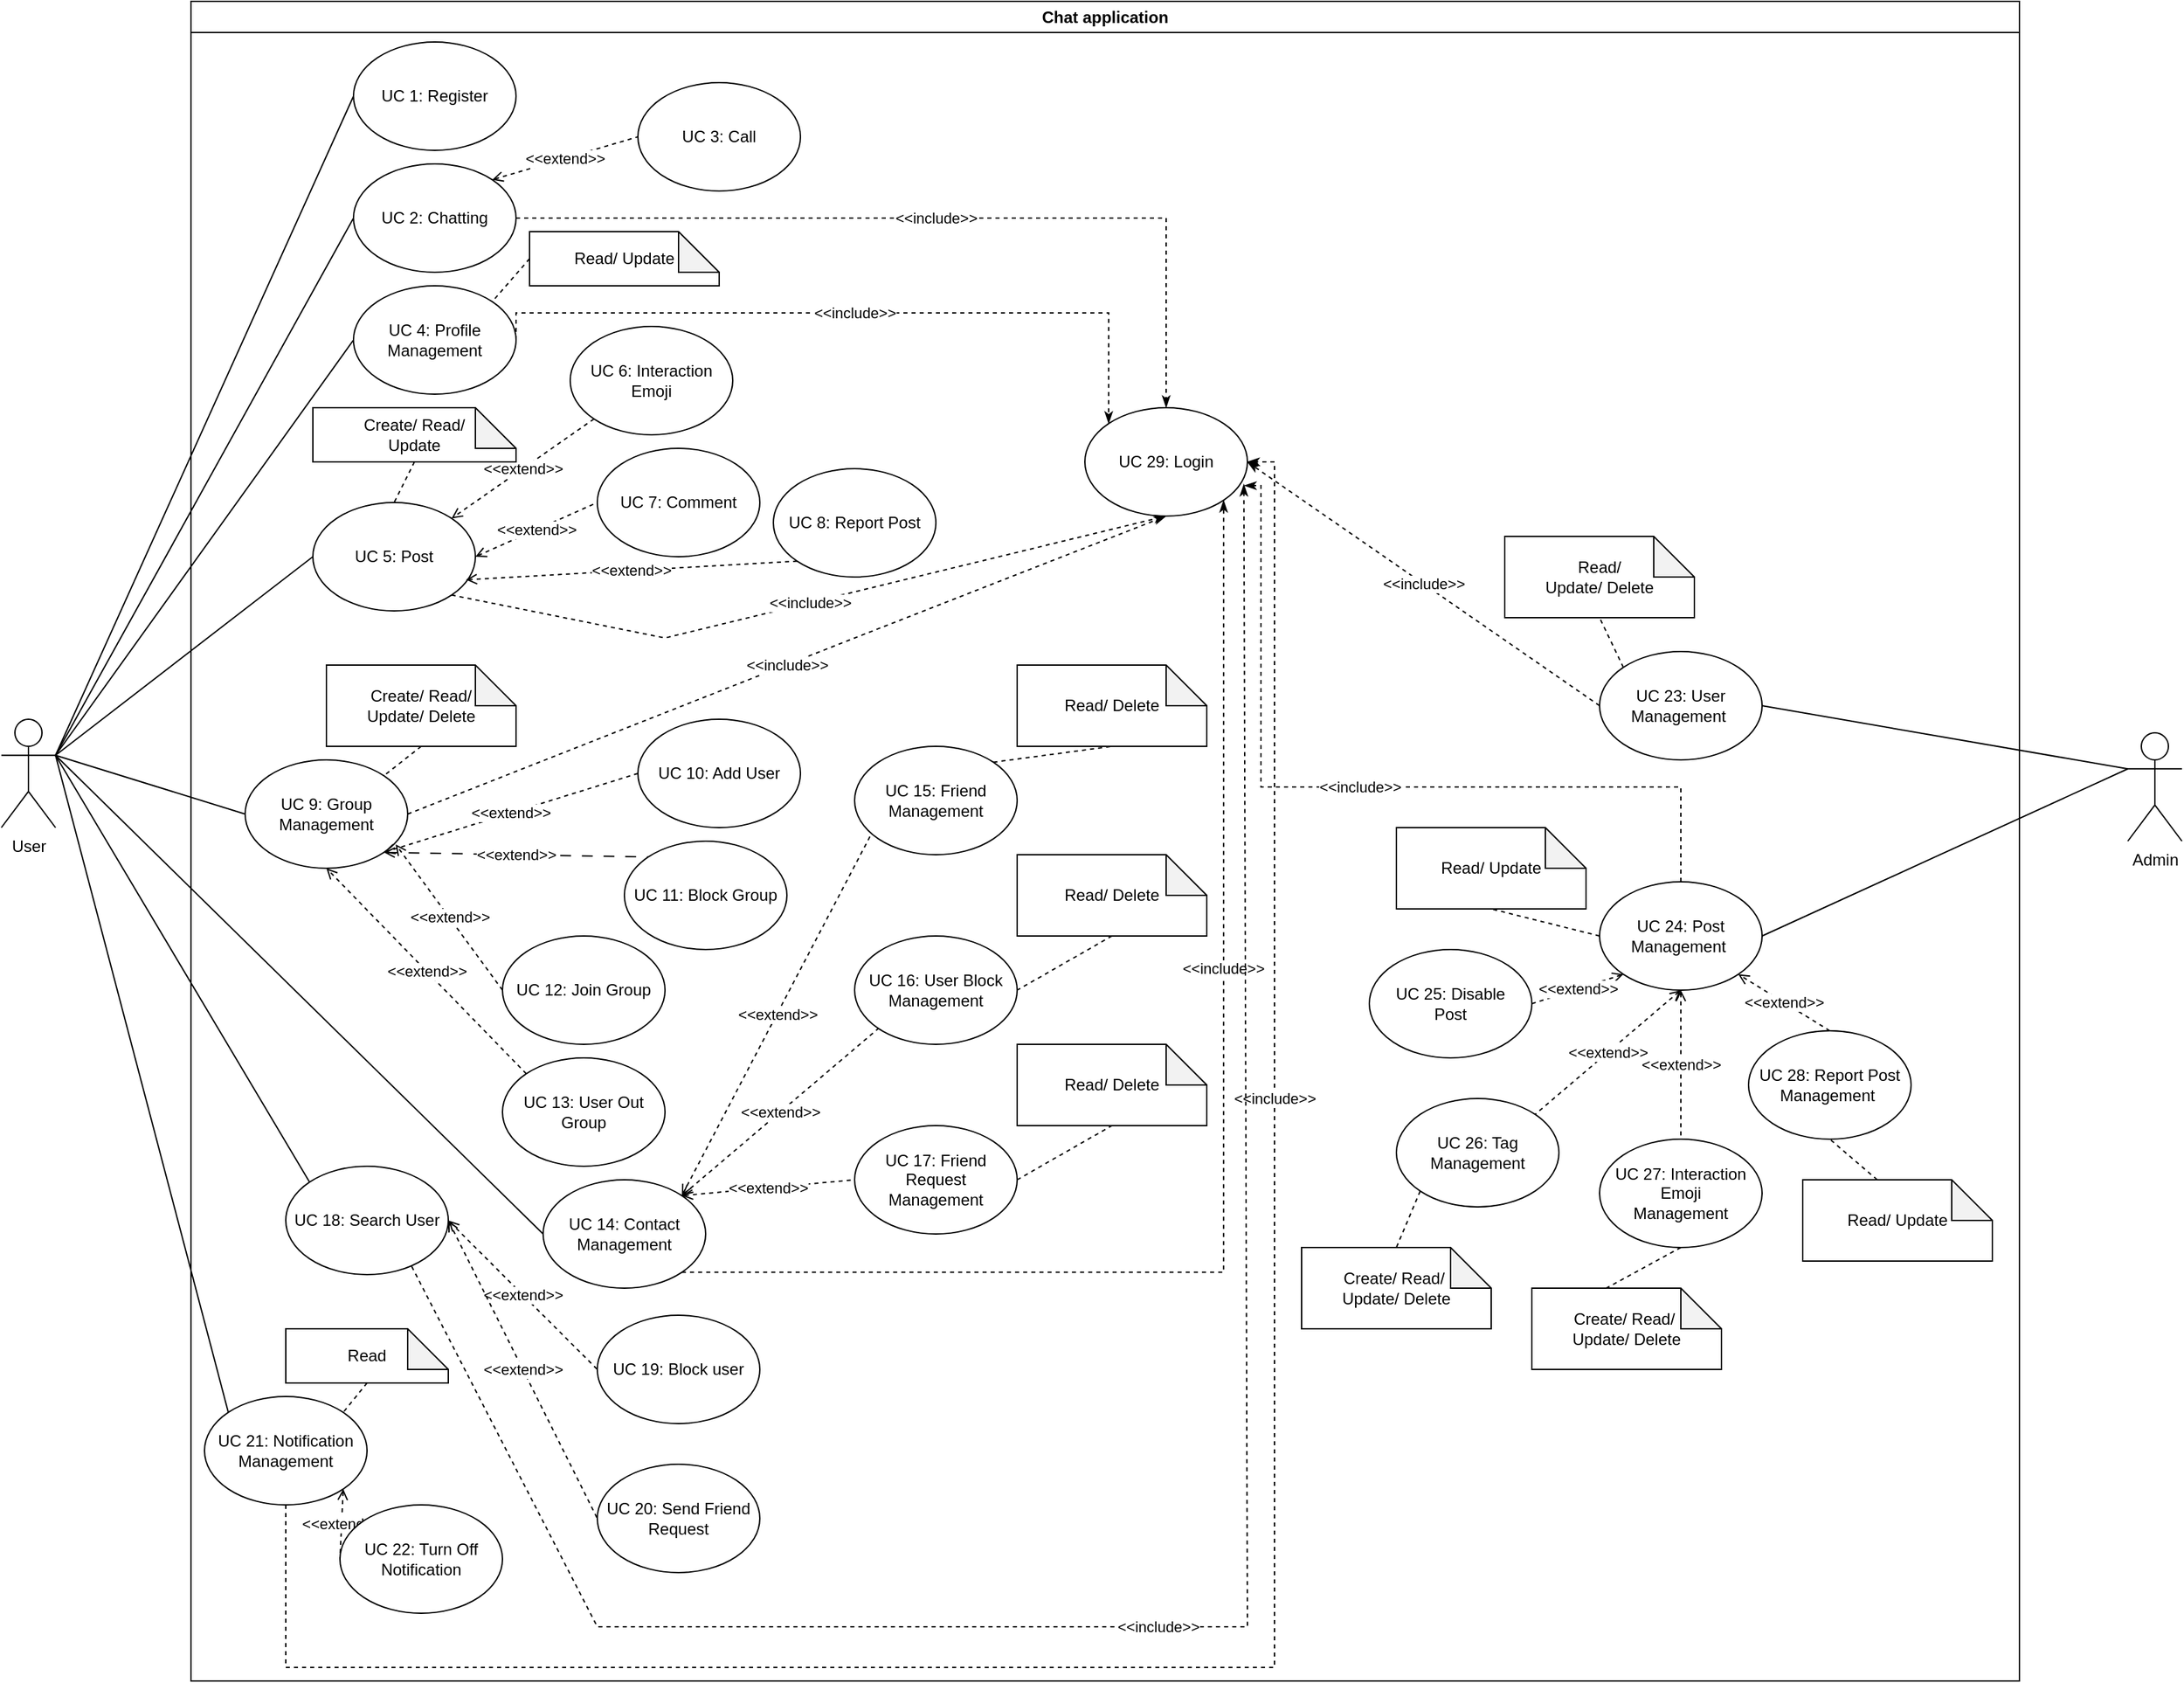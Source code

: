 <mxfile version="24.4.13" type="google">
  <diagram name="Page-1" id="Ml2--7Mu3W2QimChdIFb">
    <mxGraphModel grid="1" page="1" gridSize="10" guides="1" tooltips="1" connect="1" arrows="1" fold="1" pageScale="1" pageWidth="1100" pageHeight="850" math="0" shadow="0">
      <root>
        <mxCell id="0" />
        <mxCell id="1" parent="0" />
        <mxCell id="SbagXuu2np0MPi9SbU4o-1" value="Chat application" style="swimlane;whiteSpace=wrap;html=1;" vertex="1" parent="1">
          <mxGeometry x="150" width="1350" height="1240" as="geometry" />
        </mxCell>
        <mxCell id="SbagXuu2np0MPi9SbU4o-50" value="&amp;lt;&amp;lt;include&amp;gt;&amp;gt;" style="edgeStyle=orthogonalEdgeStyle;rounded=0;orthogonalLoop=1;jettySize=auto;html=1;exitX=1;exitY=0.5;exitDx=0;exitDy=0;entryX=0.5;entryY=0;entryDx=0;entryDy=0;endArrow=classicThin;endFill=1;dashed=1;" edge="1" parent="SbagXuu2np0MPi9SbU4o-1" source="SbagXuu2np0MPi9SbU4o-21" target="SbagXuu2np0MPi9SbU4o-22">
          <mxGeometry relative="1" as="geometry">
            <Array as="points">
              <mxPoint x="720" y="160" />
            </Array>
          </mxGeometry>
        </mxCell>
        <mxCell id="hNtI-ByKM4GzrUsuOYWx-9" value="&amp;lt;&amp;lt;extend&amp;gt;&amp;gt;" style="rounded=0;orthogonalLoop=1;jettySize=auto;html=1;exitX=1;exitY=0;exitDx=0;exitDy=0;entryX=0;entryY=0.5;entryDx=0;entryDy=0;dashed=1;startArrow=open;startFill=0;endArrow=none;endFill=0;" edge="1" parent="SbagXuu2np0MPi9SbU4o-1" source="SbagXuu2np0MPi9SbU4o-21" target="hNtI-ByKM4GzrUsuOYWx-8">
          <mxGeometry relative="1" as="geometry" />
        </mxCell>
        <mxCell id="SbagXuu2np0MPi9SbU4o-21" value="UC 2: Chatting" style="ellipse;whiteSpace=wrap;html=1;" vertex="1" parent="SbagXuu2np0MPi9SbU4o-1">
          <mxGeometry x="120" y="120" width="120" height="80" as="geometry" />
        </mxCell>
        <mxCell id="SbagXuu2np0MPi9SbU4o-22" value="UC 29: Login" style="ellipse;whiteSpace=wrap;html=1;" vertex="1" parent="SbagXuu2np0MPi9SbU4o-1">
          <mxGeometry x="660" y="300" width="120" height="80" as="geometry" />
        </mxCell>
        <mxCell id="SbagXuu2np0MPi9SbU4o-23" value="UC 20: Send Friend&lt;div&gt;Request&lt;/div&gt;" style="ellipse;whiteSpace=wrap;html=1;" vertex="1" parent="SbagXuu2np0MPi9SbU4o-1">
          <mxGeometry x="300" y="1080" width="120" height="80" as="geometry" />
        </mxCell>
        <mxCell id="SbagXuu2np0MPi9SbU4o-25" value="UC 1: Register" style="ellipse;whiteSpace=wrap;html=1;" vertex="1" parent="SbagXuu2np0MPi9SbU4o-1">
          <mxGeometry x="120" y="30" width="120" height="80" as="geometry" />
        </mxCell>
        <mxCell id="SbagXuu2np0MPi9SbU4o-35" value="&amp;lt;&amp;lt;extend&amp;gt;&amp;gt;" style="rounded=0;orthogonalLoop=1;jettySize=auto;html=1;exitX=1;exitY=0.5;exitDx=0;exitDy=0;entryX=0;entryY=0.5;entryDx=0;entryDy=0;startArrow=open;startFill=0;endArrow=none;endFill=0;dashed=1;" edge="1" parent="SbagXuu2np0MPi9SbU4o-1" source="SbagXuu2np0MPi9SbU4o-26" target="SbagXuu2np0MPi9SbU4o-27">
          <mxGeometry relative="1" as="geometry" />
        </mxCell>
        <mxCell id="SbagXuu2np0MPi9SbU4o-49" value="&amp;lt;&amp;lt;include&amp;gt;&amp;gt;" style="rounded=0;orthogonalLoop=1;jettySize=auto;html=1;exitX=1;exitY=1;exitDx=0;exitDy=0;entryX=0.5;entryY=1;entryDx=0;entryDy=0;endArrow=classicThin;endFill=1;dashed=1;" edge="1" parent="SbagXuu2np0MPi9SbU4o-1" source="SbagXuu2np0MPi9SbU4o-26" target="SbagXuu2np0MPi9SbU4o-22">
          <mxGeometry relative="1" as="geometry">
            <Array as="points">
              <mxPoint x="350" y="470" />
            </Array>
          </mxGeometry>
        </mxCell>
        <mxCell id="SbagXuu2np0MPi9SbU4o-26" value="UC 5: Post" style="ellipse;whiteSpace=wrap;html=1;" vertex="1" parent="SbagXuu2np0MPi9SbU4o-1">
          <mxGeometry x="90" y="370" width="120" height="80" as="geometry" />
        </mxCell>
        <mxCell id="SbagXuu2np0MPi9SbU4o-27" value="UC 7: Comment" style="ellipse;whiteSpace=wrap;html=1;" vertex="1" parent="SbagXuu2np0MPi9SbU4o-1">
          <mxGeometry x="300" y="330" width="120" height="80" as="geometry" />
        </mxCell>
        <mxCell id="SbagXuu2np0MPi9SbU4o-28" value="UC 19: Block user" style="ellipse;whiteSpace=wrap;html=1;" vertex="1" parent="SbagXuu2np0MPi9SbU4o-1">
          <mxGeometry x="300" y="970" width="120" height="80" as="geometry" />
        </mxCell>
        <mxCell id="SbagXuu2np0MPi9SbU4o-36" value="&amp;lt;&amp;lt;extend&amp;gt;&amp;gt;" style="rounded=0;orthogonalLoop=1;jettySize=auto;html=1;exitX=1;exitY=0.5;exitDx=0;exitDy=0;entryX=0;entryY=0.5;entryDx=0;entryDy=0;endArrow=none;endFill=0;startArrow=open;startFill=0;dashed=1;" edge="1" parent="SbagXuu2np0MPi9SbU4o-1" source="SbagXuu2np0MPi9SbU4o-53" target="SbagXuu2np0MPi9SbU4o-28">
          <mxGeometry relative="1" as="geometry" />
        </mxCell>
        <mxCell id="SbagXuu2np0MPi9SbU4o-37" value="&amp;lt;&amp;lt;extend&amp;gt;&amp;gt;" style="rounded=0;orthogonalLoop=1;jettySize=auto;html=1;exitX=1;exitY=0.5;exitDx=0;exitDy=0;entryX=0;entryY=0.5;entryDx=0;entryDy=0;endArrow=none;endFill=0;dashed=1;startArrow=open;startFill=0;" edge="1" parent="SbagXuu2np0MPi9SbU4o-1" source="SbagXuu2np0MPi9SbU4o-53" target="SbagXuu2np0MPi9SbU4o-23">
          <mxGeometry relative="1" as="geometry" />
        </mxCell>
        <mxCell id="hNtI-ByKM4GzrUsuOYWx-21" value="&amp;lt;&amp;lt;extend&amp;gt;&amp;gt;" style="rounded=0;orthogonalLoop=1;jettySize=auto;html=1;exitX=1;exitY=0;exitDx=0;exitDy=0;entryX=0;entryY=0.5;entryDx=0;entryDy=0;dashed=1;endArrow=none;endFill=0;startArrow=open;startFill=0;" edge="1" parent="SbagXuu2np0MPi9SbU4o-1" source="SbagXuu2np0MPi9SbU4o-29" target="hNtI-ByKM4GzrUsuOYWx-2">
          <mxGeometry relative="1" as="geometry" />
        </mxCell>
        <mxCell id="hNtI-ByKM4GzrUsuOYWx-22" value="&amp;lt;&amp;lt;extend&amp;gt;&amp;gt;" style="rounded=0;orthogonalLoop=1;jettySize=auto;html=1;exitX=1;exitY=0;exitDx=0;exitDy=0;entryX=0;entryY=1;entryDx=0;entryDy=0;endArrow=none;endFill=0;dashed=1;startArrow=open;startFill=0;" edge="1" parent="SbagXuu2np0MPi9SbU4o-1" source="SbagXuu2np0MPi9SbU4o-29" target="hNtI-ByKM4GzrUsuOYWx-3">
          <mxGeometry relative="1" as="geometry" />
        </mxCell>
        <mxCell id="hNtI-ByKM4GzrUsuOYWx-37" value="&amp;lt;&amp;lt;include&amp;gt;&amp;gt;" style="edgeStyle=orthogonalEdgeStyle;rounded=0;orthogonalLoop=1;jettySize=auto;html=1;exitX=1;exitY=1;exitDx=0;exitDy=0;entryX=1;entryY=1;entryDx=0;entryDy=0;dashed=1;endArrow=classicThin;endFill=1;" edge="1" parent="SbagXuu2np0MPi9SbU4o-1" source="SbagXuu2np0MPi9SbU4o-29" target="SbagXuu2np0MPi9SbU4o-22">
          <mxGeometry x="0.287" relative="1" as="geometry">
            <Array as="points">
              <mxPoint x="762" y="938" />
            </Array>
            <mxPoint as="offset" />
          </mxGeometry>
        </mxCell>
        <mxCell id="SbagXuu2np0MPi9SbU4o-29" value="UC 14: Contact&lt;div&gt;Management&lt;/div&gt;" style="ellipse;whiteSpace=wrap;html=1;" vertex="1" parent="SbagXuu2np0MPi9SbU4o-1">
          <mxGeometry x="260" y="870" width="120" height="80" as="geometry" />
        </mxCell>
        <mxCell id="SbagXuu2np0MPi9SbU4o-39" value="&amp;lt;&amp;lt;extend&amp;gt;&amp;gt;" style="rounded=0;orthogonalLoop=1;jettySize=auto;html=1;exitX=0;exitY=1;exitDx=0;exitDy=0;entryX=1;entryY=0;entryDx=0;entryDy=0;startArrow=none;startFill=0;endArrow=open;endFill=0;dashed=1;" edge="1" parent="SbagXuu2np0MPi9SbU4o-1" source="SbagXuu2np0MPi9SbU4o-38" target="SbagXuu2np0MPi9SbU4o-26">
          <mxGeometry relative="1" as="geometry" />
        </mxCell>
        <mxCell id="SbagXuu2np0MPi9SbU4o-38" value="UC 6: Interaction Emoji" style="ellipse;whiteSpace=wrap;html=1;" vertex="1" parent="SbagXuu2np0MPi9SbU4o-1">
          <mxGeometry x="280" y="240" width="120" height="80" as="geometry" />
        </mxCell>
        <mxCell id="SbagXuu2np0MPi9SbU4o-51" value="&amp;lt;&amp;lt;include&amp;gt;&amp;gt;" style="edgeStyle=orthogonalEdgeStyle;rounded=0;orthogonalLoop=1;jettySize=auto;html=1;exitX=1;exitY=0.5;exitDx=0;exitDy=0;entryX=0;entryY=0;entryDx=0;entryDy=0;dashed=1;endArrow=classicThin;endFill=1;" edge="1" parent="SbagXuu2np0MPi9SbU4o-1" source="SbagXuu2np0MPi9SbU4o-42" target="SbagXuu2np0MPi9SbU4o-22">
          <mxGeometry relative="1" as="geometry">
            <Array as="points">
              <mxPoint x="240" y="230" />
              <mxPoint x="678" y="230" />
            </Array>
          </mxGeometry>
        </mxCell>
        <mxCell id="SbagXuu2np0MPi9SbU4o-42" value="&lt;div&gt;UC 4: Profile&lt;/div&gt;&lt;div&gt;Management&lt;/div&gt;" style="ellipse;whiteSpace=wrap;html=1;" vertex="1" parent="SbagXuu2np0MPi9SbU4o-1">
          <mxGeometry x="120" y="210" width="120" height="80" as="geometry" />
        </mxCell>
        <mxCell id="SbagXuu2np0MPi9SbU4o-53" value="UC 18: Search User" style="ellipse;whiteSpace=wrap;html=1;" vertex="1" parent="SbagXuu2np0MPi9SbU4o-1">
          <mxGeometry x="70" y="860" width="120" height="80" as="geometry" />
        </mxCell>
        <mxCell id="SbagXuu2np0MPi9SbU4o-68" value="&amp;lt;&amp;lt;extend&amp;gt;&amp;gt;" style="rounded=0;orthogonalLoop=1;jettySize=auto;html=1;exitX=1;exitY=1;exitDx=0;exitDy=0;entryX=0;entryY=0;entryDx=0;entryDy=0;dashed=1;dashPattern=8 8;endArrow=none;endFill=0;startArrow=open;startFill=0;" edge="1" parent="SbagXuu2np0MPi9SbU4o-1" source="SbagXuu2np0MPi9SbU4o-62" target="SbagXuu2np0MPi9SbU4o-65">
          <mxGeometry relative="1" as="geometry" />
        </mxCell>
        <mxCell id="hNtI-ByKM4GzrUsuOYWx-36" value="&amp;lt;&amp;lt;include&amp;gt;&amp;gt;" style="rounded=0;orthogonalLoop=1;jettySize=auto;html=1;exitX=1;exitY=0.5;exitDx=0;exitDy=0;entryX=0.5;entryY=1;entryDx=0;entryDy=0;dashed=1;endArrow=classicThin;endFill=1;" edge="1" parent="SbagXuu2np0MPi9SbU4o-1" source="SbagXuu2np0MPi9SbU4o-62" target="SbagXuu2np0MPi9SbU4o-22">
          <mxGeometry relative="1" as="geometry">
            <Array as="points">
              <mxPoint x="490" y="470" />
            </Array>
          </mxGeometry>
        </mxCell>
        <mxCell id="SbagXuu2np0MPi9SbU4o-62" value="UC 9: Group&lt;div&gt;Management&lt;/div&gt;" style="ellipse;whiteSpace=wrap;html=1;" vertex="1" parent="SbagXuu2np0MPi9SbU4o-1">
          <mxGeometry x="40" y="560" width="120" height="80" as="geometry" />
        </mxCell>
        <mxCell id="SbagXuu2np0MPi9SbU4o-65" value="UC 11: Block Group" style="ellipse;whiteSpace=wrap;html=1;" vertex="1" parent="SbagXuu2np0MPi9SbU4o-1">
          <mxGeometry x="320" y="620" width="120" height="80" as="geometry" />
        </mxCell>
        <mxCell id="hNtI-ByKM4GzrUsuOYWx-1" value="UC 15: Friend&lt;div&gt;Management&lt;/div&gt;" style="ellipse;whiteSpace=wrap;html=1;" vertex="1" parent="SbagXuu2np0MPi9SbU4o-1">
          <mxGeometry x="490" y="550" width="120" height="80" as="geometry" />
        </mxCell>
        <mxCell id="hNtI-ByKM4GzrUsuOYWx-2" value="UC 17: Friend Request&lt;div&gt;Management&lt;/div&gt;" style="ellipse;whiteSpace=wrap;html=1;" vertex="1" parent="SbagXuu2np0MPi9SbU4o-1">
          <mxGeometry x="490" y="830" width="120" height="80" as="geometry" />
        </mxCell>
        <mxCell id="hNtI-ByKM4GzrUsuOYWx-3" value="UC 16: User Block&lt;div&gt;Management&lt;/div&gt;" style="ellipse;whiteSpace=wrap;html=1;" vertex="1" parent="SbagXuu2np0MPi9SbU4o-1">
          <mxGeometry x="490" y="690" width="120" height="80" as="geometry" />
        </mxCell>
        <mxCell id="hNtI-ByKM4GzrUsuOYWx-5" value="&amp;lt;&amp;lt;extend&amp;gt;&amp;gt;" style="rounded=0;orthogonalLoop=1;jettySize=auto;html=1;exitX=0;exitY=0.5;exitDx=0;exitDy=0;entryX=1;entryY=1;entryDx=0;entryDy=0;endArrow=open;endFill=0;dashed=1;" edge="1" parent="SbagXuu2np0MPi9SbU4o-1" source="hNtI-ByKM4GzrUsuOYWx-4" target="SbagXuu2np0MPi9SbU4o-62">
          <mxGeometry relative="1" as="geometry" />
        </mxCell>
        <mxCell id="hNtI-ByKM4GzrUsuOYWx-4" value="UC 10: Add User" style="ellipse;whiteSpace=wrap;html=1;" vertex="1" parent="SbagXuu2np0MPi9SbU4o-1">
          <mxGeometry x="330" y="530" width="120" height="80" as="geometry" />
        </mxCell>
        <mxCell id="hNtI-ByKM4GzrUsuOYWx-7" style="rounded=0;orthogonalLoop=1;jettySize=auto;html=1;exitX=0.5;exitY=1;exitDx=0;exitDy=0;exitPerimeter=0;entryX=1;entryY=0;entryDx=0;entryDy=0;endArrow=none;endFill=0;dashed=1;" edge="1" parent="SbagXuu2np0MPi9SbU4o-1" source="hNtI-ByKM4GzrUsuOYWx-6" target="SbagXuu2np0MPi9SbU4o-62">
          <mxGeometry relative="1" as="geometry" />
        </mxCell>
        <mxCell id="hNtI-ByKM4GzrUsuOYWx-6" value="Create/ Read/&lt;div&gt;Update/ Delete&lt;/div&gt;" style="shape=note;whiteSpace=wrap;html=1;backgroundOutline=1;darkOpacity=0.05;" vertex="1" parent="SbagXuu2np0MPi9SbU4o-1">
          <mxGeometry x="100" y="490" width="140" height="60" as="geometry" />
        </mxCell>
        <mxCell id="hNtI-ByKM4GzrUsuOYWx-8" value="UC 3: Call" style="ellipse;whiteSpace=wrap;html=1;" vertex="1" parent="SbagXuu2np0MPi9SbU4o-1">
          <mxGeometry x="330" y="60" width="120" height="80" as="geometry" />
        </mxCell>
        <mxCell id="hNtI-ByKM4GzrUsuOYWx-11" value="&amp;lt;&amp;lt;extend&amp;gt;&amp;gt;" style="rounded=0;orthogonalLoop=1;jettySize=auto;html=1;exitX=0;exitY=0.5;exitDx=0;exitDy=0;dashed=1;entryX=0.926;entryY=0.779;entryDx=0;entryDy=0;entryPerimeter=0;endArrow=open;endFill=0;" edge="1" parent="SbagXuu2np0MPi9SbU4o-1" source="hNtI-ByKM4GzrUsuOYWx-10" target="SbagXuu2np0MPi9SbU4o-62">
          <mxGeometry relative="1" as="geometry">
            <mxPoint x="150" y="630" as="targetPoint" />
          </mxGeometry>
        </mxCell>
        <mxCell id="hNtI-ByKM4GzrUsuOYWx-10" value="UC 12: Join Group" style="ellipse;whiteSpace=wrap;html=1;" vertex="1" parent="SbagXuu2np0MPi9SbU4o-1">
          <mxGeometry x="230" y="690" width="120" height="80" as="geometry" />
        </mxCell>
        <mxCell id="hNtI-ByKM4GzrUsuOYWx-25" value="&amp;lt;&amp;lt;extend&amp;gt;&amp;gt;" style="rounded=0;orthogonalLoop=1;jettySize=auto;html=1;exitX=1;exitY=1;exitDx=0;exitDy=0;entryX=0;entryY=0.5;entryDx=0;entryDy=0;dashed=1;endArrow=none;endFill=0;startArrow=open;startFill=0;" edge="1" parent="SbagXuu2np0MPi9SbU4o-1" source="hNtI-ByKM4GzrUsuOYWx-14" target="hNtI-ByKM4GzrUsuOYWx-20">
          <mxGeometry relative="1" as="geometry" />
        </mxCell>
        <mxCell id="hNtI-ByKM4GzrUsuOYWx-38" value="&amp;lt;&amp;lt;include&amp;gt;&amp;gt;" style="edgeStyle=orthogonalEdgeStyle;rounded=0;orthogonalLoop=1;jettySize=auto;html=1;exitX=0.5;exitY=1;exitDx=0;exitDy=0;entryX=1;entryY=0.5;entryDx=0;entryDy=0;dashed=1;endArrow=classicThin;endFill=1;" edge="1" parent="SbagXuu2np0MPi9SbU4o-1" source="hNtI-ByKM4GzrUsuOYWx-14" target="SbagXuu2np0MPi9SbU4o-22">
          <mxGeometry x="0.443" relative="1" as="geometry">
            <Array as="points">
              <mxPoint x="70" y="1230" />
              <mxPoint x="800" y="1230" />
              <mxPoint x="800" y="340" />
            </Array>
            <mxPoint as="offset" />
          </mxGeometry>
        </mxCell>
        <mxCell id="hNtI-ByKM4GzrUsuOYWx-14" value="&lt;div&gt;UC 21: Notification Management&lt;/div&gt;" style="ellipse;whiteSpace=wrap;html=1;" vertex="1" parent="SbagXuu2np0MPi9SbU4o-1">
          <mxGeometry x="10" y="1030" width="120" height="80" as="geometry" />
        </mxCell>
        <mxCell id="hNtI-ByKM4GzrUsuOYWx-17" style="rounded=0;orthogonalLoop=1;jettySize=auto;html=1;exitX=0.5;exitY=1;exitDx=0;exitDy=0;exitPerimeter=0;entryX=0.5;entryY=0;entryDx=0;entryDy=0;dashed=1;endArrow=none;endFill=0;" edge="1" parent="SbagXuu2np0MPi9SbU4o-1" source="hNtI-ByKM4GzrUsuOYWx-16" target="SbagXuu2np0MPi9SbU4o-26">
          <mxGeometry relative="1" as="geometry" />
        </mxCell>
        <mxCell id="hNtI-ByKM4GzrUsuOYWx-16" value="Create/ Read/&lt;div&gt;&lt;span style=&quot;background-color: initial;&quot;&gt;Update&lt;/span&gt;&lt;/div&gt;" style="shape=note;whiteSpace=wrap;html=1;backgroundOutline=1;darkOpacity=0.05;align=center;" vertex="1" parent="SbagXuu2np0MPi9SbU4o-1">
          <mxGeometry x="90" y="300" width="150" height="40" as="geometry" />
        </mxCell>
        <mxCell id="hNtI-ByKM4GzrUsuOYWx-19" style="rounded=0;orthogonalLoop=1;jettySize=auto;html=1;exitX=0;exitY=0.5;exitDx=0;exitDy=0;exitPerimeter=0;entryX=1;entryY=0;entryDx=0;entryDy=0;dashed=1;endArrow=none;endFill=0;" edge="1" parent="SbagXuu2np0MPi9SbU4o-1" source="hNtI-ByKM4GzrUsuOYWx-18" target="SbagXuu2np0MPi9SbU4o-42">
          <mxGeometry relative="1" as="geometry" />
        </mxCell>
        <mxCell id="hNtI-ByKM4GzrUsuOYWx-18" value="Read/&amp;nbsp;&lt;span style=&quot;background-color: initial;&quot;&gt;Update&lt;/span&gt;" style="shape=note;whiteSpace=wrap;html=1;backgroundOutline=1;darkOpacity=0.05;" vertex="1" parent="SbagXuu2np0MPi9SbU4o-1">
          <mxGeometry x="250" y="170" width="140" height="40" as="geometry" />
        </mxCell>
        <mxCell id="hNtI-ByKM4GzrUsuOYWx-20" value="&lt;div&gt;UC 22: Turn Off&lt;/div&gt;&lt;div&gt;Notification&lt;/div&gt;" style="ellipse;whiteSpace=wrap;html=1;" vertex="1" parent="SbagXuu2np0MPi9SbU4o-1">
          <mxGeometry x="110" y="1110" width="120" height="80" as="geometry" />
        </mxCell>
        <mxCell id="hNtI-ByKM4GzrUsuOYWx-23" value="&amp;lt;&amp;lt;extend&amp;gt;&amp;gt;" style="rounded=0;orthogonalLoop=1;jettySize=auto;html=1;exitX=1;exitY=0;exitDx=0;exitDy=0;entryX=0.103;entryY=0.808;entryDx=0;entryDy=0;entryPerimeter=0;dashed=1;endArrow=none;endFill=0;startArrow=open;startFill=0;" edge="1" parent="SbagXuu2np0MPi9SbU4o-1" source="SbagXuu2np0MPi9SbU4o-29" target="hNtI-ByKM4GzrUsuOYWx-1">
          <mxGeometry relative="1" as="geometry" />
        </mxCell>
        <mxCell id="hNtI-ByKM4GzrUsuOYWx-26" style="rounded=0;orthogonalLoop=1;jettySize=auto;html=1;exitX=0.5;exitY=1;exitDx=0;exitDy=0;exitPerimeter=0;entryX=1;entryY=0;entryDx=0;entryDy=0;dashed=1;endArrow=none;endFill=0;" edge="1" parent="SbagXuu2np0MPi9SbU4o-1" source="hNtI-ByKM4GzrUsuOYWx-24" target="hNtI-ByKM4GzrUsuOYWx-14">
          <mxGeometry relative="1" as="geometry" />
        </mxCell>
        <mxCell id="hNtI-ByKM4GzrUsuOYWx-24" value="Read" style="shape=note;whiteSpace=wrap;html=1;backgroundOutline=1;darkOpacity=0.05;" vertex="1" parent="SbagXuu2np0MPi9SbU4o-1">
          <mxGeometry x="70" y="980" width="120" height="40" as="geometry" />
        </mxCell>
        <mxCell id="hNtI-ByKM4GzrUsuOYWx-28" value="Read/&amp;nbsp;&lt;span style=&quot;background-color: initial;&quot;&gt;Delete&lt;/span&gt;" style="shape=note;whiteSpace=wrap;html=1;backgroundOutline=1;darkOpacity=0.05;" vertex="1" parent="SbagXuu2np0MPi9SbU4o-1">
          <mxGeometry x="610" y="490" width="140" height="60" as="geometry" />
        </mxCell>
        <mxCell id="hNtI-ByKM4GzrUsuOYWx-29" style="rounded=0;orthogonalLoop=1;jettySize=auto;html=1;exitX=1;exitY=0;exitDx=0;exitDy=0;entryX=0.5;entryY=1;entryDx=0;entryDy=0;entryPerimeter=0;dashed=1;endArrow=none;endFill=0;" edge="1" parent="SbagXuu2np0MPi9SbU4o-1" source="hNtI-ByKM4GzrUsuOYWx-1" target="hNtI-ByKM4GzrUsuOYWx-28">
          <mxGeometry relative="1" as="geometry" />
        </mxCell>
        <mxCell id="hNtI-ByKM4GzrUsuOYWx-31" style="rounded=0;orthogonalLoop=1;jettySize=auto;html=1;exitX=0.5;exitY=1;exitDx=0;exitDy=0;exitPerimeter=0;entryX=1;entryY=0.5;entryDx=0;entryDy=0;dashed=1;endArrow=none;endFill=0;" edge="1" parent="SbagXuu2np0MPi9SbU4o-1" source="hNtI-ByKM4GzrUsuOYWx-30" target="hNtI-ByKM4GzrUsuOYWx-3">
          <mxGeometry relative="1" as="geometry" />
        </mxCell>
        <mxCell id="hNtI-ByKM4GzrUsuOYWx-30" value="Read/&amp;nbsp;&lt;span style=&quot;background-color: initial;&quot;&gt;Delete&lt;/span&gt;" style="shape=note;whiteSpace=wrap;html=1;backgroundOutline=1;darkOpacity=0.05;" vertex="1" parent="SbagXuu2np0MPi9SbU4o-1">
          <mxGeometry x="610" y="630" width="140" height="60" as="geometry" />
        </mxCell>
        <mxCell id="hNtI-ByKM4GzrUsuOYWx-32" value="Read/&amp;nbsp;&lt;span style=&quot;background-color: initial;&quot;&gt;Delete&lt;/span&gt;" style="shape=note;whiteSpace=wrap;html=1;backgroundOutline=1;darkOpacity=0.05;" vertex="1" parent="SbagXuu2np0MPi9SbU4o-1">
          <mxGeometry x="610" y="770" width="140" height="60" as="geometry" />
        </mxCell>
        <mxCell id="hNtI-ByKM4GzrUsuOYWx-33" style="rounded=0;orthogonalLoop=1;jettySize=auto;html=1;exitX=1;exitY=0.5;exitDx=0;exitDy=0;entryX=0.5;entryY=1;entryDx=0;entryDy=0;entryPerimeter=0;dashed=1;endArrow=none;endFill=0;" edge="1" parent="SbagXuu2np0MPi9SbU4o-1" source="hNtI-ByKM4GzrUsuOYWx-2" target="hNtI-ByKM4GzrUsuOYWx-32">
          <mxGeometry relative="1" as="geometry" />
        </mxCell>
        <mxCell id="hNtI-ByKM4GzrUsuOYWx-40" value="&amp;lt;&amp;lt;include&amp;gt;&amp;gt;" style="rounded=0;orthogonalLoop=1;jettySize=auto;html=1;exitX=0.775;exitY=0.925;exitDx=0;exitDy=0;entryX=0.978;entryY=0.705;entryDx=0;entryDy=0;entryPerimeter=0;elbow=vertical;dashed=1;endArrow=classicThin;endFill=1;exitPerimeter=0;" edge="1" parent="SbagXuu2np0MPi9SbU4o-1" source="SbagXuu2np0MPi9SbU4o-53" target="SbagXuu2np0MPi9SbU4o-22">
          <mxGeometry x="-0.121" relative="1" as="geometry">
            <Array as="points">
              <mxPoint x="300" y="1200" />
              <mxPoint x="540" y="1200" />
              <mxPoint x="780" y="1200" />
            </Array>
            <mxPoint as="offset" />
          </mxGeometry>
        </mxCell>
        <mxCell id="hNtI-ByKM4GzrUsuOYWx-54" value="&amp;lt;&amp;lt;include&amp;gt;&amp;gt;" style="rounded=0;orthogonalLoop=1;jettySize=auto;html=1;exitX=0;exitY=0.5;exitDx=0;exitDy=0;entryX=1;entryY=0.5;entryDx=0;entryDy=0;dashed=1;endArrow=classicThin;endFill=1;" edge="1" parent="SbagXuu2np0MPi9SbU4o-1" source="hNtI-ByKM4GzrUsuOYWx-43" target="SbagXuu2np0MPi9SbU4o-22">
          <mxGeometry relative="1" as="geometry" />
        </mxCell>
        <mxCell id="hNtI-ByKM4GzrUsuOYWx-43" value="UC 23: User Management&amp;nbsp;" style="ellipse;whiteSpace=wrap;html=1;" vertex="1" parent="SbagXuu2np0MPi9SbU4o-1">
          <mxGeometry x="1040" y="480" width="120" height="80" as="geometry" />
        </mxCell>
        <mxCell id="a31smsUoEEwaKLFx54xg-74" value="&amp;lt;&amp;lt;extend&amp;gt;&amp;gt;" style="rounded=0;orthogonalLoop=1;jettySize=auto;html=1;exitX=0.5;exitY=1;exitDx=0;exitDy=0;entryX=1;entryY=0;entryDx=0;entryDy=0;dashed=1;endArrow=none;endFill=0;startArrow=open;startFill=0;" edge="1" parent="SbagXuu2np0MPi9SbU4o-1" source="hNtI-ByKM4GzrUsuOYWx-44" target="a31smsUoEEwaKLFx54xg-73">
          <mxGeometry relative="1" as="geometry" />
        </mxCell>
        <mxCell id="hNtI-ByKM4GzrUsuOYWx-44" value="UC 24: Post Management&amp;nbsp;" style="ellipse;whiteSpace=wrap;html=1;" vertex="1" parent="SbagXuu2np0MPi9SbU4o-1">
          <mxGeometry x="1040" y="650" width="120" height="80" as="geometry" />
        </mxCell>
        <mxCell id="hNtI-ByKM4GzrUsuOYWx-45" value="&lt;div&gt;Read/ Update&lt;/div&gt;" style="shape=note;whiteSpace=wrap;html=1;backgroundOutline=1;darkOpacity=0.05;" vertex="1" parent="SbagXuu2np0MPi9SbU4o-1">
          <mxGeometry x="890" y="610" width="140" height="60" as="geometry" />
        </mxCell>
        <mxCell id="hNtI-ByKM4GzrUsuOYWx-46" style="rounded=0;orthogonalLoop=1;jettySize=auto;html=1;exitX=0;exitY=0.5;exitDx=0;exitDy=0;entryX=0.5;entryY=1;entryDx=0;entryDy=0;entryPerimeter=0;dashed=1;endArrow=none;endFill=0;" edge="1" parent="SbagXuu2np0MPi9SbU4o-1" source="hNtI-ByKM4GzrUsuOYWx-44" target="hNtI-ByKM4GzrUsuOYWx-45">
          <mxGeometry relative="1" as="geometry" />
        </mxCell>
        <mxCell id="hNtI-ByKM4GzrUsuOYWx-48" value="&amp;lt;&amp;lt;extend&amp;gt;&amp;gt;" style="rounded=0;orthogonalLoop=1;jettySize=auto;html=1;exitX=1;exitY=0.5;exitDx=0;exitDy=0;entryX=0;entryY=1;entryDx=0;entryDy=0;startArrow=none;startFill=0;endArrow=open;endFill=0;dashed=1;" edge="1" parent="SbagXuu2np0MPi9SbU4o-1" source="hNtI-ByKM4GzrUsuOYWx-47" target="hNtI-ByKM4GzrUsuOYWx-44">
          <mxGeometry relative="1" as="geometry" />
        </mxCell>
        <mxCell id="hNtI-ByKM4GzrUsuOYWx-47" value="UC 25: Disable&lt;div&gt;Post&lt;/div&gt;" style="ellipse;whiteSpace=wrap;html=1;" vertex="1" parent="SbagXuu2np0MPi9SbU4o-1">
          <mxGeometry x="870" y="700" width="120" height="80" as="geometry" />
        </mxCell>
        <mxCell id="hNtI-ByKM4GzrUsuOYWx-49" value="Read/&lt;div&gt;Update/ Delete&lt;/div&gt;" style="shape=note;whiteSpace=wrap;html=1;backgroundOutline=1;darkOpacity=0.05;" vertex="1" parent="SbagXuu2np0MPi9SbU4o-1">
          <mxGeometry x="970" y="395" width="140" height="60" as="geometry" />
        </mxCell>
        <mxCell id="hNtI-ByKM4GzrUsuOYWx-50" style="rounded=0;orthogonalLoop=1;jettySize=auto;html=1;exitX=0;exitY=0;exitDx=0;exitDy=0;entryX=0.5;entryY=1;entryDx=0;entryDy=0;entryPerimeter=0;endArrow=none;endFill=0;dashed=1;" edge="1" parent="SbagXuu2np0MPi9SbU4o-1" source="hNtI-ByKM4GzrUsuOYWx-43" target="hNtI-ByKM4GzrUsuOYWx-49">
          <mxGeometry relative="1" as="geometry" />
        </mxCell>
        <mxCell id="hNtI-ByKM4GzrUsuOYWx-53" value="&amp;lt;&amp;lt;include&amp;gt;&amp;gt;" style="edgeStyle=orthogonalEdgeStyle;rounded=0;orthogonalLoop=1;jettySize=auto;html=1;exitX=0.5;exitY=0;exitDx=0;exitDy=0;entryX=0.981;entryY=0.719;entryDx=0;entryDy=0;entryPerimeter=0;endArrow=classicThin;endFill=1;dashed=1;" edge="1" parent="SbagXuu2np0MPi9SbU4o-1" source="hNtI-ByKM4GzrUsuOYWx-44" target="SbagXuu2np0MPi9SbU4o-22">
          <mxGeometry relative="1" as="geometry">
            <Array as="points">
              <mxPoint x="1100" y="580" />
              <mxPoint x="790" y="580" />
              <mxPoint x="790" y="358" />
            </Array>
          </mxGeometry>
        </mxCell>
        <mxCell id="LUDOWmtmK37fSjG7q1CI-3" value="&amp;lt;&amp;lt;extend&amp;gt;&amp;gt;" style="rounded=0;orthogonalLoop=1;jettySize=auto;html=1;exitX=0;exitY=0;exitDx=0;exitDy=0;entryX=0.5;entryY=1;entryDx=0;entryDy=0;dashed=1;endArrow=open;endFill=0;" edge="1" parent="SbagXuu2np0MPi9SbU4o-1" source="LUDOWmtmK37fSjG7q1CI-2" target="SbagXuu2np0MPi9SbU4o-62">
          <mxGeometry relative="1" as="geometry" />
        </mxCell>
        <mxCell id="LUDOWmtmK37fSjG7q1CI-2" value="UC 13: User Out Group" style="ellipse;whiteSpace=wrap;html=1;" vertex="1" parent="SbagXuu2np0MPi9SbU4o-1">
          <mxGeometry x="230" y="780" width="120" height="80" as="geometry" />
        </mxCell>
        <mxCell id="a31smsUoEEwaKLFx54xg-3" value="&amp;lt;&amp;lt;extend&amp;gt;&amp;gt;" style="rounded=0;orthogonalLoop=1;jettySize=auto;html=1;exitX=0;exitY=1;exitDx=0;exitDy=0;entryX=0.942;entryY=0.713;entryDx=0;entryDy=0;dashed=1;endArrow=open;endFill=0;entryPerimeter=0;" edge="1" parent="SbagXuu2np0MPi9SbU4o-1" source="a31smsUoEEwaKLFx54xg-2" target="SbagXuu2np0MPi9SbU4o-26">
          <mxGeometry relative="1" as="geometry" />
        </mxCell>
        <mxCell id="a31smsUoEEwaKLFx54xg-2" value="UC 8: Report Post" style="ellipse;whiteSpace=wrap;html=1;" vertex="1" parent="SbagXuu2np0MPi9SbU4o-1">
          <mxGeometry x="430" y="345" width="120" height="80" as="geometry" />
        </mxCell>
        <mxCell id="a31smsUoEEwaKLFx54xg-73" value="UC 26: Tag Management" style="ellipse;whiteSpace=wrap;html=1;" vertex="1" parent="SbagXuu2np0MPi9SbU4o-1">
          <mxGeometry x="890" y="810" width="120" height="80" as="geometry" />
        </mxCell>
        <mxCell id="a31smsUoEEwaKLFx54xg-75" value="&lt;div&gt;Create/ Read/&amp;nbsp;&lt;/div&gt;&lt;div&gt;Update/ Delete&lt;/div&gt;" style="shape=note;whiteSpace=wrap;html=1;backgroundOutline=1;darkOpacity=0.05;" vertex="1" parent="SbagXuu2np0MPi9SbU4o-1">
          <mxGeometry x="820" y="920" width="140" height="60" as="geometry" />
        </mxCell>
        <mxCell id="a31smsUoEEwaKLFx54xg-76" style="rounded=0;orthogonalLoop=1;jettySize=auto;html=1;exitX=0;exitY=1;exitDx=0;exitDy=0;entryX=0.5;entryY=0;entryDx=0;entryDy=0;entryPerimeter=0;dashed=1;endArrow=none;endFill=0;" edge="1" parent="SbagXuu2np0MPi9SbU4o-1" source="a31smsUoEEwaKLFx54xg-73" target="a31smsUoEEwaKLFx54xg-75">
          <mxGeometry relative="1" as="geometry" />
        </mxCell>
        <mxCell id="a31smsUoEEwaKLFx54xg-77" value="UC 27: Interaction Emoji&lt;div&gt;Management&lt;/div&gt;" style="ellipse;whiteSpace=wrap;html=1;" vertex="1" parent="SbagXuu2np0MPi9SbU4o-1">
          <mxGeometry x="1040" y="840" width="120" height="80" as="geometry" />
        </mxCell>
        <mxCell id="a31smsUoEEwaKLFx54xg-78" value="&lt;div&gt;Create/ Read/&amp;nbsp;&lt;/div&gt;&lt;div&gt;Update/ Delete&lt;/div&gt;" style="shape=note;whiteSpace=wrap;html=1;backgroundOutline=1;darkOpacity=0.05;" vertex="1" parent="SbagXuu2np0MPi9SbU4o-1">
          <mxGeometry x="990" y="950" width="140" height="60" as="geometry" />
        </mxCell>
        <mxCell id="a31smsUoEEwaKLFx54xg-79" style="rounded=0;orthogonalLoop=1;jettySize=auto;html=1;exitX=0.5;exitY=1;exitDx=0;exitDy=0;entryX=0;entryY=0;entryDx=55;entryDy=0;entryPerimeter=0;endArrow=none;endFill=0;dashed=1;" edge="1" parent="SbagXuu2np0MPi9SbU4o-1" source="a31smsUoEEwaKLFx54xg-77" target="a31smsUoEEwaKLFx54xg-78">
          <mxGeometry relative="1" as="geometry" />
        </mxCell>
        <mxCell id="a31smsUoEEwaKLFx54xg-80" value="&amp;lt;&amp;lt;extend&amp;gt;&amp;gt;" style="rounded=0;orthogonalLoop=1;jettySize=auto;html=1;exitX=0.5;exitY=1;exitDx=0;exitDy=0;entryX=0.5;entryY=0;entryDx=0;entryDy=0;dashed=1;endArrow=none;endFill=0;startArrow=open;startFill=0;" edge="1" parent="SbagXuu2np0MPi9SbU4o-1" source="hNtI-ByKM4GzrUsuOYWx-44" target="a31smsUoEEwaKLFx54xg-77">
          <mxGeometry relative="1" as="geometry">
            <mxPoint x="1110" y="740" as="sourcePoint" />
            <mxPoint x="1002" y="832" as="targetPoint" />
          </mxGeometry>
        </mxCell>
        <mxCell id="a31smsUoEEwaKLFx54xg-82" value="&amp;lt;&amp;lt;extend&amp;gt;&amp;gt;" style="rounded=0;orthogonalLoop=1;jettySize=auto;html=1;exitX=0.5;exitY=0;exitDx=0;exitDy=0;entryX=1;entryY=1;entryDx=0;entryDy=0;dashed=1;endArrow=open;endFill=0;" edge="1" parent="SbagXuu2np0MPi9SbU4o-1" source="a31smsUoEEwaKLFx54xg-81" target="hNtI-ByKM4GzrUsuOYWx-44">
          <mxGeometry relative="1" as="geometry" />
        </mxCell>
        <mxCell id="a31smsUoEEwaKLFx54xg-81" value="UC 28: Report Post Management&amp;nbsp;" style="ellipse;whiteSpace=wrap;html=1;" vertex="1" parent="SbagXuu2np0MPi9SbU4o-1">
          <mxGeometry x="1150" y="760" width="120" height="80" as="geometry" />
        </mxCell>
        <mxCell id="a31smsUoEEwaKLFx54xg-84" style="rounded=0;orthogonalLoop=1;jettySize=auto;html=1;exitX=0;exitY=0;exitDx=55;exitDy=0;exitPerimeter=0;entryX=0.5;entryY=1;entryDx=0;entryDy=0;dashed=1;endArrow=none;endFill=0;" edge="1" parent="SbagXuu2np0MPi9SbU4o-1" source="a31smsUoEEwaKLFx54xg-83" target="a31smsUoEEwaKLFx54xg-81">
          <mxGeometry relative="1" as="geometry" />
        </mxCell>
        <mxCell id="a31smsUoEEwaKLFx54xg-83" value="&lt;div&gt;Read/ Update&lt;/div&gt;" style="shape=note;whiteSpace=wrap;html=1;backgroundOutline=1;darkOpacity=0.05;" vertex="1" parent="SbagXuu2np0MPi9SbU4o-1">
          <mxGeometry x="1190" y="870" width="140" height="60" as="geometry" />
        </mxCell>
        <mxCell id="SbagXuu2np0MPi9SbU4o-30" style="rounded=0;orthogonalLoop=1;jettySize=auto;html=1;exitX=1;exitY=0.333;exitDx=0;exitDy=0;exitPerimeter=0;entryX=0;entryY=0.5;entryDx=0;entryDy=0;endArrow=none;endFill=0;" edge="1" parent="1" source="SbagXuu2np0MPi9SbU4o-2" target="SbagXuu2np0MPi9SbU4o-25">
          <mxGeometry relative="1" as="geometry" />
        </mxCell>
        <mxCell id="SbagXuu2np0MPi9SbU4o-31" style="rounded=0;orthogonalLoop=1;jettySize=auto;html=1;exitX=1;exitY=0.333;exitDx=0;exitDy=0;exitPerimeter=0;entryX=0;entryY=0.5;entryDx=0;entryDy=0;endArrow=none;endFill=0;" edge="1" parent="1" source="SbagXuu2np0MPi9SbU4o-2" target="SbagXuu2np0MPi9SbU4o-21">
          <mxGeometry relative="1" as="geometry" />
        </mxCell>
        <mxCell id="SbagXuu2np0MPi9SbU4o-32" style="rounded=0;orthogonalLoop=1;jettySize=auto;html=1;exitX=1;exitY=0.333;exitDx=0;exitDy=0;exitPerimeter=0;entryX=0;entryY=0.5;entryDx=0;entryDy=0;endArrow=none;endFill=0;" edge="1" parent="1" source="SbagXuu2np0MPi9SbU4o-2" target="SbagXuu2np0MPi9SbU4o-26">
          <mxGeometry relative="1" as="geometry" />
        </mxCell>
        <mxCell id="SbagXuu2np0MPi9SbU4o-34" style="rounded=0;orthogonalLoop=1;jettySize=auto;html=1;exitX=1;exitY=0.333;exitDx=0;exitDy=0;exitPerimeter=0;entryX=0;entryY=0.5;entryDx=0;entryDy=0;endArrow=none;endFill=0;" edge="1" parent="1" source="SbagXuu2np0MPi9SbU4o-2" target="SbagXuu2np0MPi9SbU4o-29">
          <mxGeometry relative="1" as="geometry" />
        </mxCell>
        <mxCell id="SbagXuu2np0MPi9SbU4o-43" style="rounded=0;orthogonalLoop=1;jettySize=auto;html=1;exitX=1;exitY=0.333;exitDx=0;exitDy=0;exitPerimeter=0;entryX=0;entryY=0.5;entryDx=0;entryDy=0;endArrow=none;endFill=0;" edge="1" parent="1" source="SbagXuu2np0MPi9SbU4o-2" target="SbagXuu2np0MPi9SbU4o-42">
          <mxGeometry relative="1" as="geometry" />
        </mxCell>
        <mxCell id="SbagXuu2np0MPi9SbU4o-69" style="rounded=0;orthogonalLoop=1;jettySize=auto;html=1;exitX=1;exitY=0.333;exitDx=0;exitDy=0;exitPerimeter=0;entryX=0;entryY=0.5;entryDx=0;entryDy=0;endArrow=none;endFill=0;" edge="1" parent="1" source="SbagXuu2np0MPi9SbU4o-2" target="SbagXuu2np0MPi9SbU4o-62">
          <mxGeometry relative="1" as="geometry" />
        </mxCell>
        <mxCell id="SbagXuu2np0MPi9SbU4o-2" value="User" style="shape=umlActor;verticalLabelPosition=bottom;verticalAlign=top;html=1;outlineConnect=0;" vertex="1" parent="1">
          <mxGeometry x="10" y="530" width="40" height="80" as="geometry" />
        </mxCell>
        <mxCell id="hNtI-ByKM4GzrUsuOYWx-27" style="rounded=0;orthogonalLoop=1;jettySize=auto;html=1;exitX=0;exitY=0;exitDx=0;exitDy=0;entryX=1;entryY=0.333;entryDx=0;entryDy=0;entryPerimeter=0;endArrow=none;endFill=0;" edge="1" parent="1" source="hNtI-ByKM4GzrUsuOYWx-14" target="SbagXuu2np0MPi9SbU4o-2">
          <mxGeometry relative="1" as="geometry" />
        </mxCell>
        <mxCell id="hNtI-ByKM4GzrUsuOYWx-39" style="rounded=0;orthogonalLoop=1;jettySize=auto;html=1;exitX=0;exitY=0;exitDx=0;exitDy=0;entryX=1;entryY=0.333;entryDx=0;entryDy=0;entryPerimeter=0;endArrow=none;endFill=0;" edge="1" parent="1" source="SbagXuu2np0MPi9SbU4o-53" target="SbagXuu2np0MPi9SbU4o-2">
          <mxGeometry relative="1" as="geometry" />
        </mxCell>
        <mxCell id="hNtI-ByKM4GzrUsuOYWx-56" style="rounded=0;orthogonalLoop=1;jettySize=auto;html=1;entryX=1;entryY=0.5;entryDx=0;entryDy=0;endArrow=none;endFill=0;exitX=0;exitY=0.333;exitDx=0;exitDy=0;exitPerimeter=0;" edge="1" parent="1" source="hNtI-ByKM4GzrUsuOYWx-42" target="hNtI-ByKM4GzrUsuOYWx-43">
          <mxGeometry relative="1" as="geometry">
            <mxPoint x="1490" y="567" as="sourcePoint" />
          </mxGeometry>
        </mxCell>
        <mxCell id="hNtI-ByKM4GzrUsuOYWx-57" style="rounded=0;orthogonalLoop=1;jettySize=auto;html=1;exitX=0;exitY=0.333;exitDx=0;exitDy=0;exitPerimeter=0;entryX=1;entryY=0.5;entryDx=0;entryDy=0;endArrow=none;endFill=0;" edge="1" parent="1" source="hNtI-ByKM4GzrUsuOYWx-42" target="hNtI-ByKM4GzrUsuOYWx-44">
          <mxGeometry relative="1" as="geometry" />
        </mxCell>
        <mxCell id="hNtI-ByKM4GzrUsuOYWx-42" value="Admin" style="shape=umlActor;verticalLabelPosition=bottom;verticalAlign=top;html=1;outlineConnect=0;" vertex="1" parent="1">
          <mxGeometry x="1580" y="540" width="40" height="80" as="geometry" />
        </mxCell>
      </root>
    </mxGraphModel>
  </diagram>
</mxfile>
